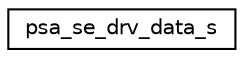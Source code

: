 digraph "Graphical Class Hierarchy"
{
 // LATEX_PDF_SIZE
  edge [fontname="Helvetica",fontsize="10",labelfontname="Helvetica",labelfontsize="10"];
  node [fontname="Helvetica",fontsize="10",shape=record];
  rankdir="LR";
  Node0 [label="psa_se_drv_data_s",height=0.2,width=0.4,color="black", fillcolor="white", style="filled",URL="$structpsa__se__drv__data__s.html",tooltip="Structure containing secure element driver data and contexts."];
}
